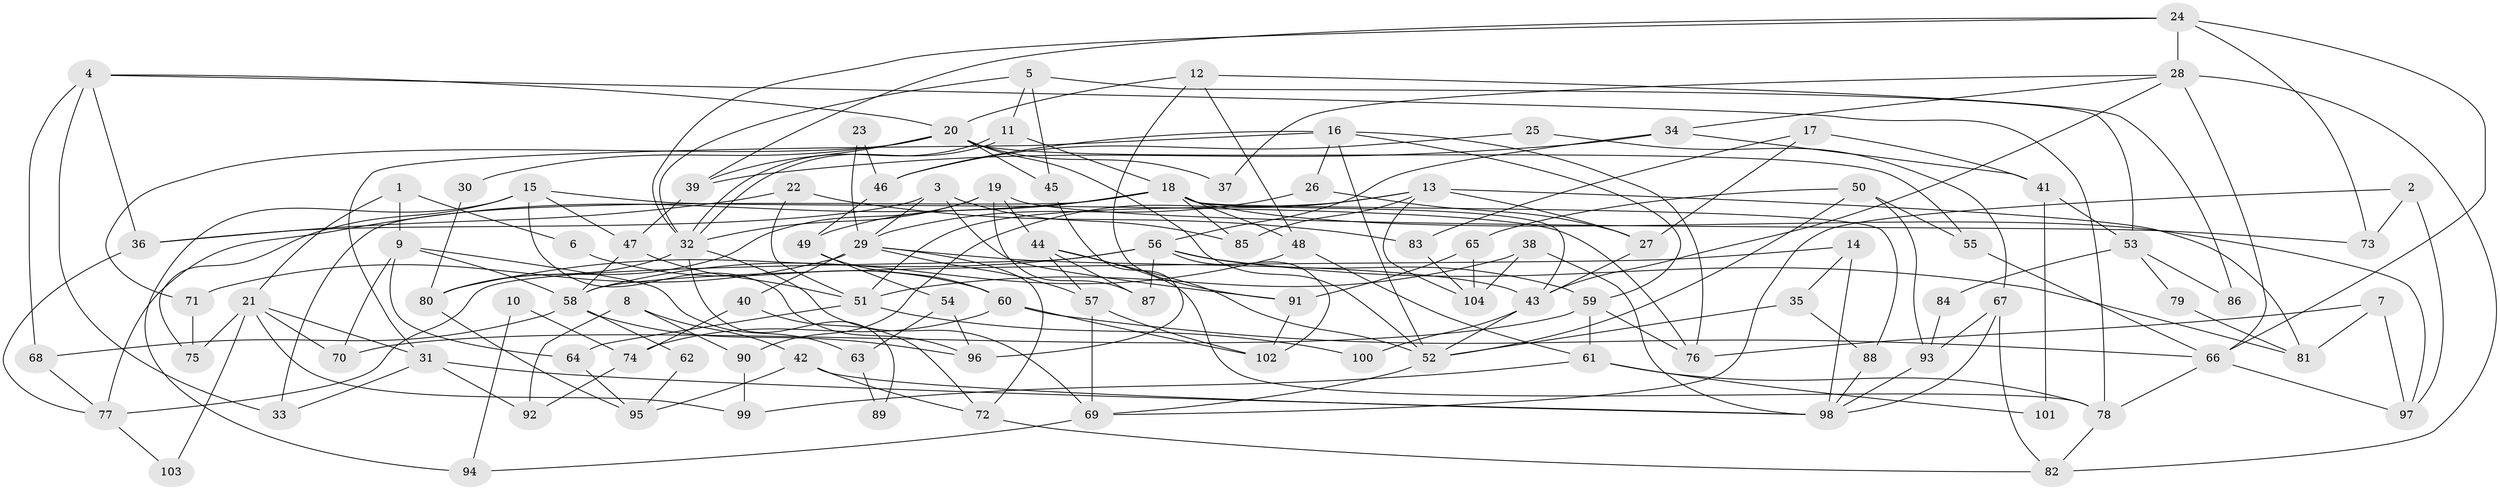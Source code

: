 // Generated by graph-tools (version 1.1) at 2025/36/03/09/25 02:36:26]
// undirected, 104 vertices, 208 edges
graph export_dot {
graph [start="1"]
  node [color=gray90,style=filled];
  1;
  2;
  3;
  4;
  5;
  6;
  7;
  8;
  9;
  10;
  11;
  12;
  13;
  14;
  15;
  16;
  17;
  18;
  19;
  20;
  21;
  22;
  23;
  24;
  25;
  26;
  27;
  28;
  29;
  30;
  31;
  32;
  33;
  34;
  35;
  36;
  37;
  38;
  39;
  40;
  41;
  42;
  43;
  44;
  45;
  46;
  47;
  48;
  49;
  50;
  51;
  52;
  53;
  54;
  55;
  56;
  57;
  58;
  59;
  60;
  61;
  62;
  63;
  64;
  65;
  66;
  67;
  68;
  69;
  70;
  71;
  72;
  73;
  74;
  75;
  76;
  77;
  78;
  79;
  80;
  81;
  82;
  83;
  84;
  85;
  86;
  87;
  88;
  89;
  90;
  91;
  92;
  93;
  94;
  95;
  96;
  97;
  98;
  99;
  100;
  101;
  102;
  103;
  104;
  1 -- 9;
  1 -- 21;
  1 -- 6;
  2 -- 97;
  2 -- 69;
  2 -- 73;
  3 -- 29;
  3 -- 36;
  3 -- 85;
  3 -- 91;
  4 -- 33;
  4 -- 20;
  4 -- 36;
  4 -- 68;
  4 -- 78;
  5 -- 11;
  5 -- 32;
  5 -- 45;
  5 -- 53;
  6 -- 60;
  7 -- 76;
  7 -- 97;
  7 -- 81;
  8 -- 42;
  8 -- 90;
  8 -- 92;
  9 -- 58;
  9 -- 70;
  9 -- 63;
  9 -- 64;
  10 -- 74;
  10 -- 94;
  11 -- 32;
  11 -- 32;
  11 -- 18;
  12 -- 48;
  12 -- 20;
  12 -- 86;
  12 -- 91;
  13 -- 81;
  13 -- 104;
  13 -- 27;
  13 -- 51;
  13 -- 85;
  13 -- 90;
  14 -- 58;
  14 -- 35;
  14 -- 98;
  15 -- 76;
  15 -- 96;
  15 -- 47;
  15 -- 75;
  15 -- 94;
  16 -- 52;
  16 -- 26;
  16 -- 31;
  16 -- 46;
  16 -- 59;
  16 -- 76;
  17 -- 83;
  17 -- 27;
  17 -- 41;
  18 -- 85;
  18 -- 48;
  18 -- 33;
  18 -- 43;
  18 -- 49;
  18 -- 77;
  18 -- 88;
  18 -- 97;
  19 -- 80;
  19 -- 32;
  19 -- 44;
  19 -- 73;
  19 -- 87;
  20 -- 39;
  20 -- 52;
  20 -- 30;
  20 -- 37;
  20 -- 45;
  20 -- 55;
  20 -- 71;
  21 -- 31;
  21 -- 75;
  21 -- 70;
  21 -- 99;
  21 -- 103;
  22 -- 51;
  22 -- 36;
  22 -- 83;
  23 -- 46;
  23 -- 29;
  24 -- 32;
  24 -- 73;
  24 -- 28;
  24 -- 39;
  24 -- 66;
  25 -- 67;
  25 -- 46;
  26 -- 27;
  26 -- 29;
  27 -- 43;
  28 -- 66;
  28 -- 34;
  28 -- 37;
  28 -- 43;
  28 -- 82;
  29 -- 43;
  29 -- 72;
  29 -- 40;
  29 -- 57;
  29 -- 71;
  30 -- 80;
  31 -- 98;
  31 -- 33;
  31 -- 92;
  32 -- 69;
  32 -- 80;
  32 -- 89;
  34 -- 56;
  34 -- 39;
  34 -- 41;
  35 -- 52;
  35 -- 88;
  36 -- 77;
  38 -- 51;
  38 -- 98;
  38 -- 104;
  39 -- 47;
  40 -- 74;
  40 -- 72;
  41 -- 53;
  41 -- 101;
  42 -- 72;
  42 -- 95;
  42 -- 98;
  43 -- 52;
  43 -- 100;
  44 -- 78;
  44 -- 52;
  44 -- 57;
  44 -- 87;
  45 -- 96;
  46 -- 49;
  47 -- 51;
  47 -- 58;
  48 -- 61;
  48 -- 58;
  49 -- 60;
  49 -- 54;
  50 -- 55;
  50 -- 52;
  50 -- 65;
  50 -- 93;
  51 -- 64;
  51 -- 100;
  52 -- 69;
  53 -- 79;
  53 -- 84;
  53 -- 86;
  54 -- 96;
  54 -- 63;
  55 -- 66;
  56 -- 87;
  56 -- 102;
  56 -- 59;
  56 -- 77;
  56 -- 80;
  56 -- 81;
  57 -- 69;
  57 -- 102;
  58 -- 68;
  58 -- 62;
  58 -- 96;
  59 -- 61;
  59 -- 70;
  59 -- 76;
  60 -- 102;
  60 -- 66;
  60 -- 74;
  61 -- 78;
  61 -- 99;
  61 -- 101;
  62 -- 95;
  63 -- 89;
  64 -- 95;
  65 -- 91;
  65 -- 104;
  66 -- 78;
  66 -- 97;
  67 -- 98;
  67 -- 93;
  67 -- 82;
  68 -- 77;
  69 -- 94;
  71 -- 75;
  72 -- 82;
  74 -- 92;
  77 -- 103;
  78 -- 82;
  79 -- 81;
  80 -- 95;
  83 -- 104;
  84 -- 93;
  88 -- 98;
  90 -- 99;
  91 -- 102;
  93 -- 98;
}
